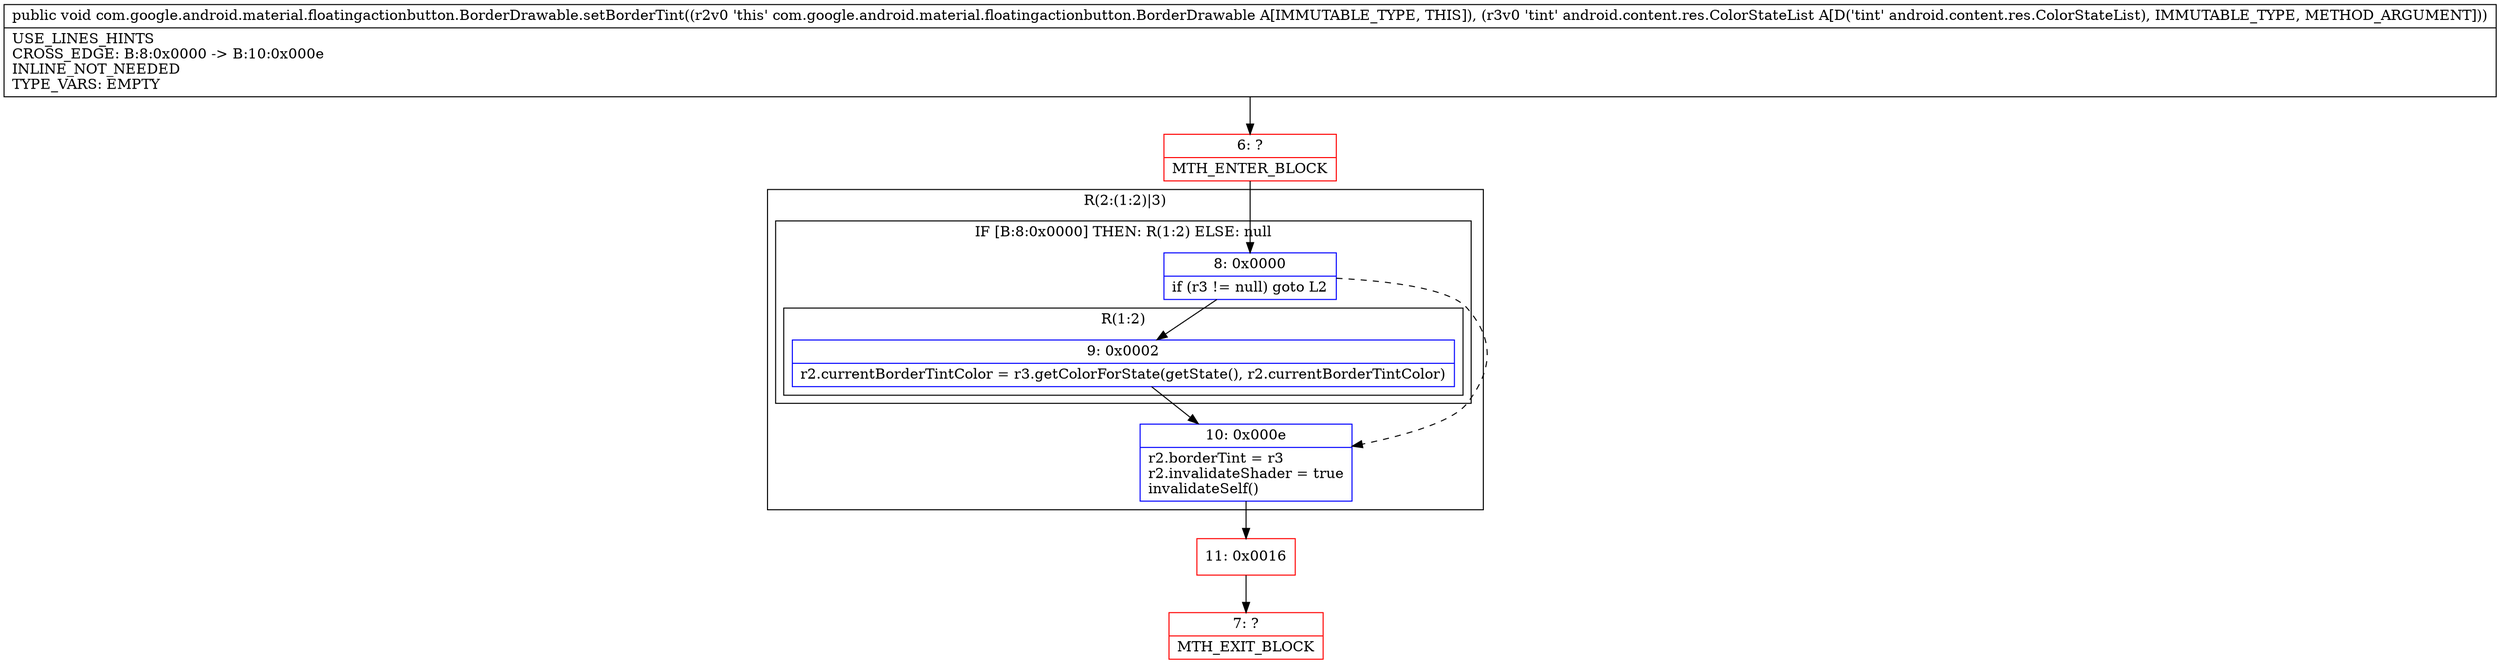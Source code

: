 digraph "CFG forcom.google.android.material.floatingactionbutton.BorderDrawable.setBorderTint(Landroid\/content\/res\/ColorStateList;)V" {
subgraph cluster_Region_741408515 {
label = "R(2:(1:2)|3)";
node [shape=record,color=blue];
subgraph cluster_IfRegion_1744944848 {
label = "IF [B:8:0x0000] THEN: R(1:2) ELSE: null";
node [shape=record,color=blue];
Node_8 [shape=record,label="{8\:\ 0x0000|if (r3 != null) goto L2\l}"];
subgraph cluster_Region_1183203662 {
label = "R(1:2)";
node [shape=record,color=blue];
Node_9 [shape=record,label="{9\:\ 0x0002|r2.currentBorderTintColor = r3.getColorForState(getState(), r2.currentBorderTintColor)\l}"];
}
}
Node_10 [shape=record,label="{10\:\ 0x000e|r2.borderTint = r3\lr2.invalidateShader = true\linvalidateSelf()\l}"];
}
Node_6 [shape=record,color=red,label="{6\:\ ?|MTH_ENTER_BLOCK\l}"];
Node_11 [shape=record,color=red,label="{11\:\ 0x0016}"];
Node_7 [shape=record,color=red,label="{7\:\ ?|MTH_EXIT_BLOCK\l}"];
MethodNode[shape=record,label="{public void com.google.android.material.floatingactionbutton.BorderDrawable.setBorderTint((r2v0 'this' com.google.android.material.floatingactionbutton.BorderDrawable A[IMMUTABLE_TYPE, THIS]), (r3v0 'tint' android.content.res.ColorStateList A[D('tint' android.content.res.ColorStateList), IMMUTABLE_TYPE, METHOD_ARGUMENT]))  | USE_LINES_HINTS\lCROSS_EDGE: B:8:0x0000 \-\> B:10:0x000e\lINLINE_NOT_NEEDED\lTYPE_VARS: EMPTY\l}"];
MethodNode -> Node_6;Node_8 -> Node_9;
Node_8 -> Node_10[style=dashed];
Node_9 -> Node_10;
Node_10 -> Node_11;
Node_6 -> Node_8;
Node_11 -> Node_7;
}

